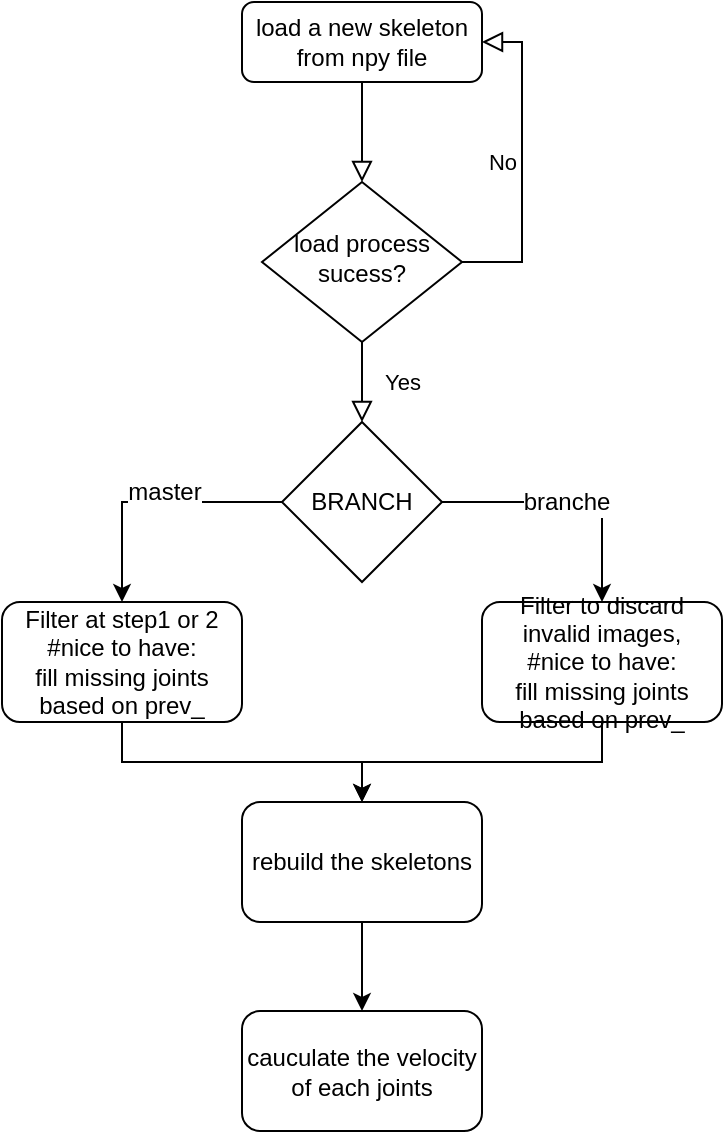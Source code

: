 <mxfile version="12.7.2" type="device"><diagram id="C5RBs43oDa-KdzZeNtuy" name="Page-1"><mxGraphModel dx="1355" dy="896" grid="1" gridSize="10" guides="1" tooltips="1" connect="1" arrows="1" fold="1" page="1" pageScale="1" pageWidth="827" pageHeight="1169" math="0" shadow="0"><root><mxCell id="WIyWlLk6GJQsqaUBKTNV-0"/><mxCell id="WIyWlLk6GJQsqaUBKTNV-1" parent="WIyWlLk6GJQsqaUBKTNV-0"/><mxCell id="WIyWlLk6GJQsqaUBKTNV-2" value="" style="rounded=0;html=1;jettySize=auto;orthogonalLoop=1;fontSize=11;endArrow=block;endFill=0;endSize=8;strokeWidth=1;shadow=0;labelBackgroundColor=none;edgeStyle=orthogonalEdgeStyle;" parent="WIyWlLk6GJQsqaUBKTNV-1" source="WIyWlLk6GJQsqaUBKTNV-3" target="WIyWlLk6GJQsqaUBKTNV-6" edge="1"><mxGeometry relative="1" as="geometry"/></mxCell><mxCell id="WIyWlLk6GJQsqaUBKTNV-3" value="load a new skeleton from npy file" style="rounded=1;whiteSpace=wrap;html=1;fontSize=12;glass=0;strokeWidth=1;shadow=0;" parent="WIyWlLk6GJQsqaUBKTNV-1" vertex="1"><mxGeometry x="160" y="80" width="120" height="40" as="geometry"/></mxCell><mxCell id="WIyWlLk6GJQsqaUBKTNV-4" value="Yes" style="rounded=0;html=1;jettySize=auto;orthogonalLoop=1;fontSize=11;endArrow=block;endFill=0;endSize=8;strokeWidth=1;shadow=0;labelBackgroundColor=none;edgeStyle=orthogonalEdgeStyle;entryX=0.5;entryY=0;entryDx=0;entryDy=0;" parent="WIyWlLk6GJQsqaUBKTNV-1" source="WIyWlLk6GJQsqaUBKTNV-6" target="aeWtzKj_185WLC9q4l_--0" edge="1"><mxGeometry y="20" relative="1" as="geometry"><mxPoint as="offset"/><mxPoint x="220" y="280" as="targetPoint"/></mxGeometry></mxCell><mxCell id="WIyWlLk6GJQsqaUBKTNV-5" value="No" style="edgeStyle=orthogonalEdgeStyle;rounded=0;html=1;jettySize=auto;orthogonalLoop=1;fontSize=11;endArrow=block;endFill=0;endSize=8;strokeWidth=1;shadow=0;labelBackgroundColor=none;entryX=1;entryY=0.5;entryDx=0;entryDy=0;" parent="WIyWlLk6GJQsqaUBKTNV-1" source="WIyWlLk6GJQsqaUBKTNV-6" target="WIyWlLk6GJQsqaUBKTNV-3" edge="1"><mxGeometry y="10" relative="1" as="geometry"><mxPoint as="offset"/><mxPoint x="320" y="210" as="targetPoint"/><Array as="points"><mxPoint x="300" y="210"/><mxPoint x="300" y="100"/></Array></mxGeometry></mxCell><mxCell id="WIyWlLk6GJQsqaUBKTNV-6" value="load process sucess?" style="rhombus;whiteSpace=wrap;html=1;shadow=0;fontFamily=Helvetica;fontSize=12;align=center;strokeWidth=1;spacing=6;spacingTop=-4;" parent="WIyWlLk6GJQsqaUBKTNV-1" vertex="1"><mxGeometry x="170" y="170" width="100" height="80" as="geometry"/></mxCell><mxCell id="aeWtzKj_185WLC9q4l_--2" style="edgeStyle=orthogonalEdgeStyle;rounded=0;orthogonalLoop=1;jettySize=auto;html=1;entryX=0.5;entryY=0;entryDx=0;entryDy=0;" parent="WIyWlLk6GJQsqaUBKTNV-1" source="aeWtzKj_185WLC9q4l_--0" target="aeWtzKj_185WLC9q4l_--3" edge="1"><mxGeometry relative="1" as="geometry"><mxPoint x="110" y="360" as="targetPoint"/></mxGeometry></mxCell><mxCell id="aeWtzKj_185WLC9q4l_--6" value="&lt;div&gt;master&lt;/div&gt;&lt;div&gt;&lt;br&gt;&lt;/div&gt;" style="text;html=1;align=center;verticalAlign=middle;resizable=0;points=[];labelBackgroundColor=#ffffff;" parent="aeWtzKj_185WLC9q4l_--2" vertex="1" connectable="0"><mxGeometry x="-0.092" y="2" relative="1" as="geometry"><mxPoint as="offset"/></mxGeometry></mxCell><mxCell id="aeWtzKj_185WLC9q4l_--5" style="edgeStyle=orthogonalEdgeStyle;rounded=0;orthogonalLoop=1;jettySize=auto;html=1;" parent="WIyWlLk6GJQsqaUBKTNV-1" source="aeWtzKj_185WLC9q4l_--0" target="aeWtzKj_185WLC9q4l_--4" edge="1"><mxGeometry relative="1" as="geometry"/></mxCell><mxCell id="aeWtzKj_185WLC9q4l_--7" value="branche" style="text;html=1;align=center;verticalAlign=middle;resizable=0;points=[];labelBackgroundColor=#ffffff;" parent="aeWtzKj_185WLC9q4l_--5" vertex="1" connectable="0"><mxGeometry x="-0.046" relative="1" as="geometry"><mxPoint as="offset"/></mxGeometry></mxCell><mxCell id="aeWtzKj_185WLC9q4l_--0" value="BRANCH" style="rhombus;whiteSpace=wrap;html=1;" parent="WIyWlLk6GJQsqaUBKTNV-1" vertex="1"><mxGeometry x="180" y="290" width="80" height="80" as="geometry"/></mxCell><mxCell id="aeWtzKj_185WLC9q4l_--8" style="edgeStyle=orthogonalEdgeStyle;rounded=0;orthogonalLoop=1;jettySize=auto;html=1;entryX=0.5;entryY=0;entryDx=0;entryDy=0;" parent="WIyWlLk6GJQsqaUBKTNV-1" source="aeWtzKj_185WLC9q4l_--3" target="aeWtzKj_185WLC9q4l_--9" edge="1"><mxGeometry relative="1" as="geometry"><mxPoint x="150" y="520" as="targetPoint"/></mxGeometry></mxCell><mxCell id="aeWtzKj_185WLC9q4l_--3" value="&lt;div&gt;Filter at step1 or 2&lt;/div&gt;&lt;div&gt;#nice to have:&lt;/div&gt;&lt;div&gt;fill missing joints based on prev_&lt;br&gt;&lt;/div&gt;" style="rounded=1;whiteSpace=wrap;html=1;" parent="WIyWlLk6GJQsqaUBKTNV-1" vertex="1"><mxGeometry x="40" y="380" width="120" height="60" as="geometry"/></mxCell><mxCell id="aeWtzKj_185WLC9q4l_--10" style="edgeStyle=orthogonalEdgeStyle;rounded=0;orthogonalLoop=1;jettySize=auto;html=1;entryX=0.5;entryY=0;entryDx=0;entryDy=0;" parent="WIyWlLk6GJQsqaUBKTNV-1" source="aeWtzKj_185WLC9q4l_--4" target="aeWtzKj_185WLC9q4l_--9" edge="1"><mxGeometry relative="1" as="geometry"/></mxCell><mxCell id="aeWtzKj_185WLC9q4l_--4" value="&lt;div&gt;Filter to discard invalid images,&lt;/div&gt;&lt;div&gt;&lt;div&gt;#nice to have:&lt;/div&gt;fill missing joints based on prev_ &lt;/div&gt;" style="rounded=1;whiteSpace=wrap;html=1;" parent="WIyWlLk6GJQsqaUBKTNV-1" vertex="1"><mxGeometry x="280" y="380" width="120" height="60" as="geometry"/></mxCell><mxCell id="aeWtzKj_185WLC9q4l_--11" style="edgeStyle=orthogonalEdgeStyle;rounded=0;orthogonalLoop=1;jettySize=auto;html=1;entryX=0.5;entryY=0;entryDx=0;entryDy=0;" parent="WIyWlLk6GJQsqaUBKTNV-1" source="aeWtzKj_185WLC9q4l_--9" target="aeWtzKj_185WLC9q4l_--12" edge="1"><mxGeometry relative="1" as="geometry"><mxPoint x="220" y="610" as="targetPoint"/></mxGeometry></mxCell><mxCell id="aeWtzKj_185WLC9q4l_--9" value="rebuild the skeletons" style="rounded=1;whiteSpace=wrap;html=1;" parent="WIyWlLk6GJQsqaUBKTNV-1" vertex="1"><mxGeometry x="160" y="480" width="120" height="60" as="geometry"/></mxCell><mxCell id="aeWtzKj_185WLC9q4l_--12" value="cauculate the velocity of each joints" style="rounded=1;whiteSpace=wrap;html=1;" parent="WIyWlLk6GJQsqaUBKTNV-1" vertex="1"><mxGeometry x="160" y="584.5" width="120" height="60" as="geometry"/></mxCell></root></mxGraphModel></diagram></mxfile>